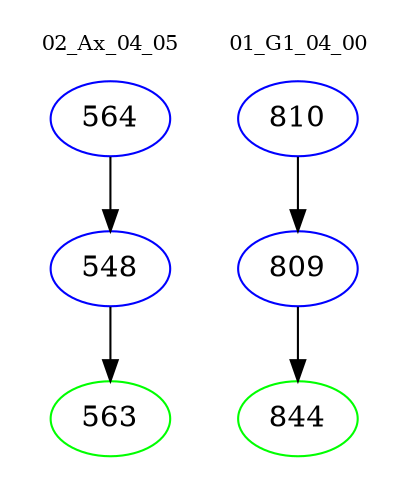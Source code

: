 digraph{
subgraph cluster_0 {
color = white
label = "02_Ax_04_05";
fontsize=10;
T0_564 [label="564", color="blue"]
T0_564 -> T0_548 [color="black"]
T0_548 [label="548", color="blue"]
T0_548 -> T0_563 [color="black"]
T0_563 [label="563", color="green"]
}
subgraph cluster_1 {
color = white
label = "01_G1_04_00";
fontsize=10;
T1_810 [label="810", color="blue"]
T1_810 -> T1_809 [color="black"]
T1_809 [label="809", color="blue"]
T1_809 -> T1_844 [color="black"]
T1_844 [label="844", color="green"]
}
}
